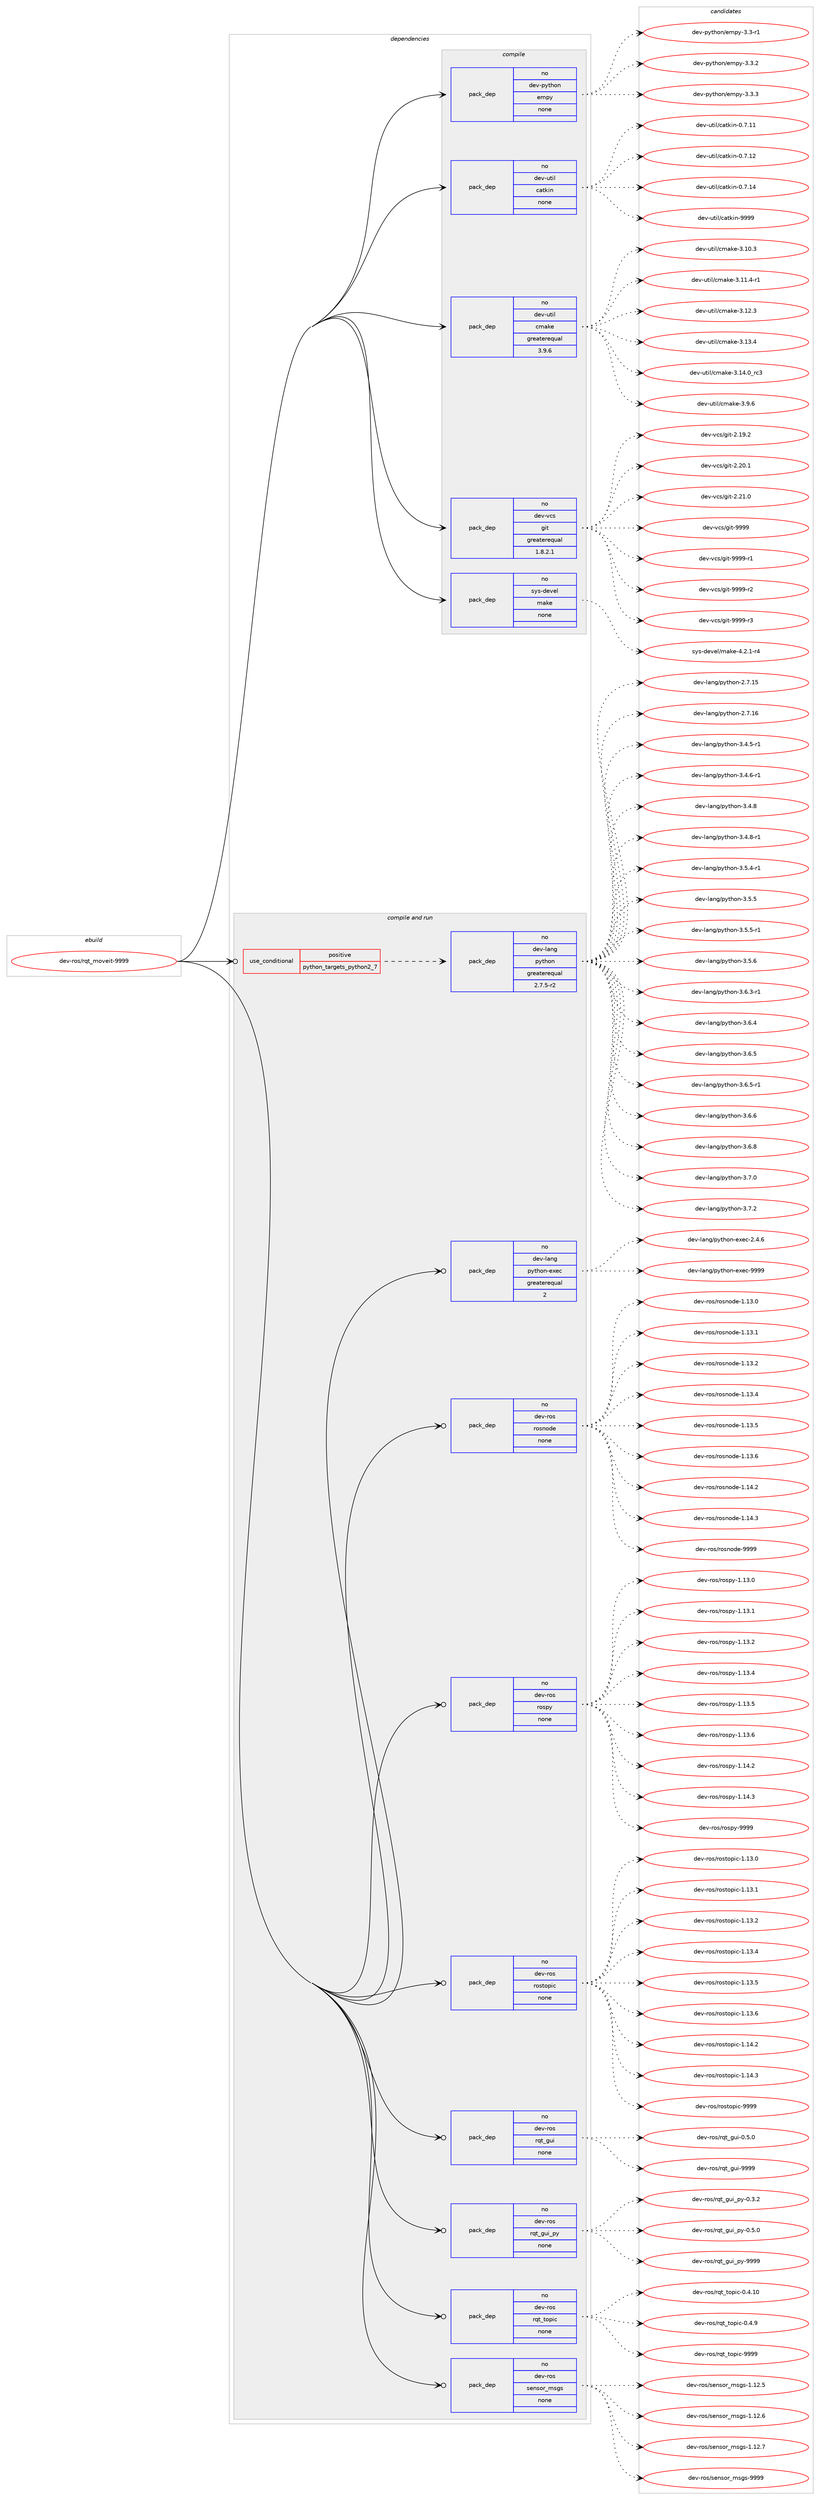 digraph prolog {

# *************
# Graph options
# *************

newrank=true;
concentrate=true;
compound=true;
graph [rankdir=LR,fontname=Helvetica,fontsize=10,ranksep=1.5];#, ranksep=2.5, nodesep=0.2];
edge  [arrowhead=vee];
node  [fontname=Helvetica,fontsize=10];

# **********
# The ebuild
# **********

subgraph cluster_leftcol {
color=gray;
rank=same;
label=<<i>ebuild</i>>;
id [label="dev-ros/rqt_moveit-9999", color=red, width=4, href="../dev-ros/rqt_moveit-9999.svg"];
}

# ****************
# The dependencies
# ****************

subgraph cluster_midcol {
color=gray;
label=<<i>dependencies</i>>;
subgraph cluster_compile {
fillcolor="#eeeeee";
style=filled;
label=<<i>compile</i>>;
subgraph pack1055594 {
dependency1469494 [label=<<TABLE BORDER="0" CELLBORDER="1" CELLSPACING="0" CELLPADDING="4" WIDTH="220"><TR><TD ROWSPAN="6" CELLPADDING="30">pack_dep</TD></TR><TR><TD WIDTH="110">no</TD></TR><TR><TD>dev-python</TD></TR><TR><TD>empy</TD></TR><TR><TD>none</TD></TR><TR><TD></TD></TR></TABLE>>, shape=none, color=blue];
}
id:e -> dependency1469494:w [weight=20,style="solid",arrowhead="vee"];
subgraph pack1055595 {
dependency1469495 [label=<<TABLE BORDER="0" CELLBORDER="1" CELLSPACING="0" CELLPADDING="4" WIDTH="220"><TR><TD ROWSPAN="6" CELLPADDING="30">pack_dep</TD></TR><TR><TD WIDTH="110">no</TD></TR><TR><TD>dev-util</TD></TR><TR><TD>catkin</TD></TR><TR><TD>none</TD></TR><TR><TD></TD></TR></TABLE>>, shape=none, color=blue];
}
id:e -> dependency1469495:w [weight=20,style="solid",arrowhead="vee"];
subgraph pack1055596 {
dependency1469496 [label=<<TABLE BORDER="0" CELLBORDER="1" CELLSPACING="0" CELLPADDING="4" WIDTH="220"><TR><TD ROWSPAN="6" CELLPADDING="30">pack_dep</TD></TR><TR><TD WIDTH="110">no</TD></TR><TR><TD>dev-util</TD></TR><TR><TD>cmake</TD></TR><TR><TD>greaterequal</TD></TR><TR><TD>3.9.6</TD></TR></TABLE>>, shape=none, color=blue];
}
id:e -> dependency1469496:w [weight=20,style="solid",arrowhead="vee"];
subgraph pack1055597 {
dependency1469497 [label=<<TABLE BORDER="0" CELLBORDER="1" CELLSPACING="0" CELLPADDING="4" WIDTH="220"><TR><TD ROWSPAN="6" CELLPADDING="30">pack_dep</TD></TR><TR><TD WIDTH="110">no</TD></TR><TR><TD>dev-vcs</TD></TR><TR><TD>git</TD></TR><TR><TD>greaterequal</TD></TR><TR><TD>1.8.2.1</TD></TR></TABLE>>, shape=none, color=blue];
}
id:e -> dependency1469497:w [weight=20,style="solid",arrowhead="vee"];
subgraph pack1055598 {
dependency1469498 [label=<<TABLE BORDER="0" CELLBORDER="1" CELLSPACING="0" CELLPADDING="4" WIDTH="220"><TR><TD ROWSPAN="6" CELLPADDING="30">pack_dep</TD></TR><TR><TD WIDTH="110">no</TD></TR><TR><TD>sys-devel</TD></TR><TR><TD>make</TD></TR><TR><TD>none</TD></TR><TR><TD></TD></TR></TABLE>>, shape=none, color=blue];
}
id:e -> dependency1469498:w [weight=20,style="solid",arrowhead="vee"];
}
subgraph cluster_compileandrun {
fillcolor="#eeeeee";
style=filled;
label=<<i>compile and run</i>>;
subgraph cond390510 {
dependency1469499 [label=<<TABLE BORDER="0" CELLBORDER="1" CELLSPACING="0" CELLPADDING="4"><TR><TD ROWSPAN="3" CELLPADDING="10">use_conditional</TD></TR><TR><TD>positive</TD></TR><TR><TD>python_targets_python2_7</TD></TR></TABLE>>, shape=none, color=red];
subgraph pack1055599 {
dependency1469500 [label=<<TABLE BORDER="0" CELLBORDER="1" CELLSPACING="0" CELLPADDING="4" WIDTH="220"><TR><TD ROWSPAN="6" CELLPADDING="30">pack_dep</TD></TR><TR><TD WIDTH="110">no</TD></TR><TR><TD>dev-lang</TD></TR><TR><TD>python</TD></TR><TR><TD>greaterequal</TD></TR><TR><TD>2.7.5-r2</TD></TR></TABLE>>, shape=none, color=blue];
}
dependency1469499:e -> dependency1469500:w [weight=20,style="dashed",arrowhead="vee"];
}
id:e -> dependency1469499:w [weight=20,style="solid",arrowhead="odotvee"];
subgraph pack1055600 {
dependency1469501 [label=<<TABLE BORDER="0" CELLBORDER="1" CELLSPACING="0" CELLPADDING="4" WIDTH="220"><TR><TD ROWSPAN="6" CELLPADDING="30">pack_dep</TD></TR><TR><TD WIDTH="110">no</TD></TR><TR><TD>dev-lang</TD></TR><TR><TD>python-exec</TD></TR><TR><TD>greaterequal</TD></TR><TR><TD>2</TD></TR></TABLE>>, shape=none, color=blue];
}
id:e -> dependency1469501:w [weight=20,style="solid",arrowhead="odotvee"];
subgraph pack1055601 {
dependency1469502 [label=<<TABLE BORDER="0" CELLBORDER="1" CELLSPACING="0" CELLPADDING="4" WIDTH="220"><TR><TD ROWSPAN="6" CELLPADDING="30">pack_dep</TD></TR><TR><TD WIDTH="110">no</TD></TR><TR><TD>dev-ros</TD></TR><TR><TD>rosnode</TD></TR><TR><TD>none</TD></TR><TR><TD></TD></TR></TABLE>>, shape=none, color=blue];
}
id:e -> dependency1469502:w [weight=20,style="solid",arrowhead="odotvee"];
subgraph pack1055602 {
dependency1469503 [label=<<TABLE BORDER="0" CELLBORDER="1" CELLSPACING="0" CELLPADDING="4" WIDTH="220"><TR><TD ROWSPAN="6" CELLPADDING="30">pack_dep</TD></TR><TR><TD WIDTH="110">no</TD></TR><TR><TD>dev-ros</TD></TR><TR><TD>rospy</TD></TR><TR><TD>none</TD></TR><TR><TD></TD></TR></TABLE>>, shape=none, color=blue];
}
id:e -> dependency1469503:w [weight=20,style="solid",arrowhead="odotvee"];
subgraph pack1055603 {
dependency1469504 [label=<<TABLE BORDER="0" CELLBORDER="1" CELLSPACING="0" CELLPADDING="4" WIDTH="220"><TR><TD ROWSPAN="6" CELLPADDING="30">pack_dep</TD></TR><TR><TD WIDTH="110">no</TD></TR><TR><TD>dev-ros</TD></TR><TR><TD>rostopic</TD></TR><TR><TD>none</TD></TR><TR><TD></TD></TR></TABLE>>, shape=none, color=blue];
}
id:e -> dependency1469504:w [weight=20,style="solid",arrowhead="odotvee"];
subgraph pack1055604 {
dependency1469505 [label=<<TABLE BORDER="0" CELLBORDER="1" CELLSPACING="0" CELLPADDING="4" WIDTH="220"><TR><TD ROWSPAN="6" CELLPADDING="30">pack_dep</TD></TR><TR><TD WIDTH="110">no</TD></TR><TR><TD>dev-ros</TD></TR><TR><TD>rqt_gui</TD></TR><TR><TD>none</TD></TR><TR><TD></TD></TR></TABLE>>, shape=none, color=blue];
}
id:e -> dependency1469505:w [weight=20,style="solid",arrowhead="odotvee"];
subgraph pack1055605 {
dependency1469506 [label=<<TABLE BORDER="0" CELLBORDER="1" CELLSPACING="0" CELLPADDING="4" WIDTH="220"><TR><TD ROWSPAN="6" CELLPADDING="30">pack_dep</TD></TR><TR><TD WIDTH="110">no</TD></TR><TR><TD>dev-ros</TD></TR><TR><TD>rqt_gui_py</TD></TR><TR><TD>none</TD></TR><TR><TD></TD></TR></TABLE>>, shape=none, color=blue];
}
id:e -> dependency1469506:w [weight=20,style="solid",arrowhead="odotvee"];
subgraph pack1055606 {
dependency1469507 [label=<<TABLE BORDER="0" CELLBORDER="1" CELLSPACING="0" CELLPADDING="4" WIDTH="220"><TR><TD ROWSPAN="6" CELLPADDING="30">pack_dep</TD></TR><TR><TD WIDTH="110">no</TD></TR><TR><TD>dev-ros</TD></TR><TR><TD>rqt_topic</TD></TR><TR><TD>none</TD></TR><TR><TD></TD></TR></TABLE>>, shape=none, color=blue];
}
id:e -> dependency1469507:w [weight=20,style="solid",arrowhead="odotvee"];
subgraph pack1055607 {
dependency1469508 [label=<<TABLE BORDER="0" CELLBORDER="1" CELLSPACING="0" CELLPADDING="4" WIDTH="220"><TR><TD ROWSPAN="6" CELLPADDING="30">pack_dep</TD></TR><TR><TD WIDTH="110">no</TD></TR><TR><TD>dev-ros</TD></TR><TR><TD>sensor_msgs</TD></TR><TR><TD>none</TD></TR><TR><TD></TD></TR></TABLE>>, shape=none, color=blue];
}
id:e -> dependency1469508:w [weight=20,style="solid",arrowhead="odotvee"];
}
subgraph cluster_run {
fillcolor="#eeeeee";
style=filled;
label=<<i>run</i>>;
}
}

# **************
# The candidates
# **************

subgraph cluster_choices {
rank=same;
color=gray;
label=<<i>candidates</i>>;

subgraph choice1055594 {
color=black;
nodesep=1;
choice1001011184511212111610411111047101109112121455146514511449 [label="dev-python/empy-3.3-r1", color=red, width=4,href="../dev-python/empy-3.3-r1.svg"];
choice1001011184511212111610411111047101109112121455146514650 [label="dev-python/empy-3.3.2", color=red, width=4,href="../dev-python/empy-3.3.2.svg"];
choice1001011184511212111610411111047101109112121455146514651 [label="dev-python/empy-3.3.3", color=red, width=4,href="../dev-python/empy-3.3.3.svg"];
dependency1469494:e -> choice1001011184511212111610411111047101109112121455146514511449:w [style=dotted,weight="100"];
dependency1469494:e -> choice1001011184511212111610411111047101109112121455146514650:w [style=dotted,weight="100"];
dependency1469494:e -> choice1001011184511212111610411111047101109112121455146514651:w [style=dotted,weight="100"];
}
subgraph choice1055595 {
color=black;
nodesep=1;
choice1001011184511711610510847999711610710511045484655464949 [label="dev-util/catkin-0.7.11", color=red, width=4,href="../dev-util/catkin-0.7.11.svg"];
choice1001011184511711610510847999711610710511045484655464950 [label="dev-util/catkin-0.7.12", color=red, width=4,href="../dev-util/catkin-0.7.12.svg"];
choice1001011184511711610510847999711610710511045484655464952 [label="dev-util/catkin-0.7.14", color=red, width=4,href="../dev-util/catkin-0.7.14.svg"];
choice100101118451171161051084799971161071051104557575757 [label="dev-util/catkin-9999", color=red, width=4,href="../dev-util/catkin-9999.svg"];
dependency1469495:e -> choice1001011184511711610510847999711610710511045484655464949:w [style=dotted,weight="100"];
dependency1469495:e -> choice1001011184511711610510847999711610710511045484655464950:w [style=dotted,weight="100"];
dependency1469495:e -> choice1001011184511711610510847999711610710511045484655464952:w [style=dotted,weight="100"];
dependency1469495:e -> choice100101118451171161051084799971161071051104557575757:w [style=dotted,weight="100"];
}
subgraph choice1055596 {
color=black;
nodesep=1;
choice1001011184511711610510847991099710710145514649484651 [label="dev-util/cmake-3.10.3", color=red, width=4,href="../dev-util/cmake-3.10.3.svg"];
choice10010111845117116105108479910997107101455146494946524511449 [label="dev-util/cmake-3.11.4-r1", color=red, width=4,href="../dev-util/cmake-3.11.4-r1.svg"];
choice1001011184511711610510847991099710710145514649504651 [label="dev-util/cmake-3.12.3", color=red, width=4,href="../dev-util/cmake-3.12.3.svg"];
choice1001011184511711610510847991099710710145514649514652 [label="dev-util/cmake-3.13.4", color=red, width=4,href="../dev-util/cmake-3.13.4.svg"];
choice1001011184511711610510847991099710710145514649524648951149951 [label="dev-util/cmake-3.14.0_rc3", color=red, width=4,href="../dev-util/cmake-3.14.0_rc3.svg"];
choice10010111845117116105108479910997107101455146574654 [label="dev-util/cmake-3.9.6", color=red, width=4,href="../dev-util/cmake-3.9.6.svg"];
dependency1469496:e -> choice1001011184511711610510847991099710710145514649484651:w [style=dotted,weight="100"];
dependency1469496:e -> choice10010111845117116105108479910997107101455146494946524511449:w [style=dotted,weight="100"];
dependency1469496:e -> choice1001011184511711610510847991099710710145514649504651:w [style=dotted,weight="100"];
dependency1469496:e -> choice1001011184511711610510847991099710710145514649514652:w [style=dotted,weight="100"];
dependency1469496:e -> choice1001011184511711610510847991099710710145514649524648951149951:w [style=dotted,weight="100"];
dependency1469496:e -> choice10010111845117116105108479910997107101455146574654:w [style=dotted,weight="100"];
}
subgraph choice1055597 {
color=black;
nodesep=1;
choice10010111845118991154710310511645504649574650 [label="dev-vcs/git-2.19.2", color=red, width=4,href="../dev-vcs/git-2.19.2.svg"];
choice10010111845118991154710310511645504650484649 [label="dev-vcs/git-2.20.1", color=red, width=4,href="../dev-vcs/git-2.20.1.svg"];
choice10010111845118991154710310511645504650494648 [label="dev-vcs/git-2.21.0", color=red, width=4,href="../dev-vcs/git-2.21.0.svg"];
choice1001011184511899115471031051164557575757 [label="dev-vcs/git-9999", color=red, width=4,href="../dev-vcs/git-9999.svg"];
choice10010111845118991154710310511645575757574511449 [label="dev-vcs/git-9999-r1", color=red, width=4,href="../dev-vcs/git-9999-r1.svg"];
choice10010111845118991154710310511645575757574511450 [label="dev-vcs/git-9999-r2", color=red, width=4,href="../dev-vcs/git-9999-r2.svg"];
choice10010111845118991154710310511645575757574511451 [label="dev-vcs/git-9999-r3", color=red, width=4,href="../dev-vcs/git-9999-r3.svg"];
dependency1469497:e -> choice10010111845118991154710310511645504649574650:w [style=dotted,weight="100"];
dependency1469497:e -> choice10010111845118991154710310511645504650484649:w [style=dotted,weight="100"];
dependency1469497:e -> choice10010111845118991154710310511645504650494648:w [style=dotted,weight="100"];
dependency1469497:e -> choice1001011184511899115471031051164557575757:w [style=dotted,weight="100"];
dependency1469497:e -> choice10010111845118991154710310511645575757574511449:w [style=dotted,weight="100"];
dependency1469497:e -> choice10010111845118991154710310511645575757574511450:w [style=dotted,weight="100"];
dependency1469497:e -> choice10010111845118991154710310511645575757574511451:w [style=dotted,weight="100"];
}
subgraph choice1055598 {
color=black;
nodesep=1;
choice1151211154510010111810110847109971071014552465046494511452 [label="sys-devel/make-4.2.1-r4", color=red, width=4,href="../sys-devel/make-4.2.1-r4.svg"];
dependency1469498:e -> choice1151211154510010111810110847109971071014552465046494511452:w [style=dotted,weight="100"];
}
subgraph choice1055599 {
color=black;
nodesep=1;
choice10010111845108971101034711212111610411111045504655464953 [label="dev-lang/python-2.7.15", color=red, width=4,href="../dev-lang/python-2.7.15.svg"];
choice10010111845108971101034711212111610411111045504655464954 [label="dev-lang/python-2.7.16", color=red, width=4,href="../dev-lang/python-2.7.16.svg"];
choice1001011184510897110103471121211161041111104551465246534511449 [label="dev-lang/python-3.4.5-r1", color=red, width=4,href="../dev-lang/python-3.4.5-r1.svg"];
choice1001011184510897110103471121211161041111104551465246544511449 [label="dev-lang/python-3.4.6-r1", color=red, width=4,href="../dev-lang/python-3.4.6-r1.svg"];
choice100101118451089711010347112121116104111110455146524656 [label="dev-lang/python-3.4.8", color=red, width=4,href="../dev-lang/python-3.4.8.svg"];
choice1001011184510897110103471121211161041111104551465246564511449 [label="dev-lang/python-3.4.8-r1", color=red, width=4,href="../dev-lang/python-3.4.8-r1.svg"];
choice1001011184510897110103471121211161041111104551465346524511449 [label="dev-lang/python-3.5.4-r1", color=red, width=4,href="../dev-lang/python-3.5.4-r1.svg"];
choice100101118451089711010347112121116104111110455146534653 [label="dev-lang/python-3.5.5", color=red, width=4,href="../dev-lang/python-3.5.5.svg"];
choice1001011184510897110103471121211161041111104551465346534511449 [label="dev-lang/python-3.5.5-r1", color=red, width=4,href="../dev-lang/python-3.5.5-r1.svg"];
choice100101118451089711010347112121116104111110455146534654 [label="dev-lang/python-3.5.6", color=red, width=4,href="../dev-lang/python-3.5.6.svg"];
choice1001011184510897110103471121211161041111104551465446514511449 [label="dev-lang/python-3.6.3-r1", color=red, width=4,href="../dev-lang/python-3.6.3-r1.svg"];
choice100101118451089711010347112121116104111110455146544652 [label="dev-lang/python-3.6.4", color=red, width=4,href="../dev-lang/python-3.6.4.svg"];
choice100101118451089711010347112121116104111110455146544653 [label="dev-lang/python-3.6.5", color=red, width=4,href="../dev-lang/python-3.6.5.svg"];
choice1001011184510897110103471121211161041111104551465446534511449 [label="dev-lang/python-3.6.5-r1", color=red, width=4,href="../dev-lang/python-3.6.5-r1.svg"];
choice100101118451089711010347112121116104111110455146544654 [label="dev-lang/python-3.6.6", color=red, width=4,href="../dev-lang/python-3.6.6.svg"];
choice100101118451089711010347112121116104111110455146544656 [label="dev-lang/python-3.6.8", color=red, width=4,href="../dev-lang/python-3.6.8.svg"];
choice100101118451089711010347112121116104111110455146554648 [label="dev-lang/python-3.7.0", color=red, width=4,href="../dev-lang/python-3.7.0.svg"];
choice100101118451089711010347112121116104111110455146554650 [label="dev-lang/python-3.7.2", color=red, width=4,href="../dev-lang/python-3.7.2.svg"];
dependency1469500:e -> choice10010111845108971101034711212111610411111045504655464953:w [style=dotted,weight="100"];
dependency1469500:e -> choice10010111845108971101034711212111610411111045504655464954:w [style=dotted,weight="100"];
dependency1469500:e -> choice1001011184510897110103471121211161041111104551465246534511449:w [style=dotted,weight="100"];
dependency1469500:e -> choice1001011184510897110103471121211161041111104551465246544511449:w [style=dotted,weight="100"];
dependency1469500:e -> choice100101118451089711010347112121116104111110455146524656:w [style=dotted,weight="100"];
dependency1469500:e -> choice1001011184510897110103471121211161041111104551465246564511449:w [style=dotted,weight="100"];
dependency1469500:e -> choice1001011184510897110103471121211161041111104551465346524511449:w [style=dotted,weight="100"];
dependency1469500:e -> choice100101118451089711010347112121116104111110455146534653:w [style=dotted,weight="100"];
dependency1469500:e -> choice1001011184510897110103471121211161041111104551465346534511449:w [style=dotted,weight="100"];
dependency1469500:e -> choice100101118451089711010347112121116104111110455146534654:w [style=dotted,weight="100"];
dependency1469500:e -> choice1001011184510897110103471121211161041111104551465446514511449:w [style=dotted,weight="100"];
dependency1469500:e -> choice100101118451089711010347112121116104111110455146544652:w [style=dotted,weight="100"];
dependency1469500:e -> choice100101118451089711010347112121116104111110455146544653:w [style=dotted,weight="100"];
dependency1469500:e -> choice1001011184510897110103471121211161041111104551465446534511449:w [style=dotted,weight="100"];
dependency1469500:e -> choice100101118451089711010347112121116104111110455146544654:w [style=dotted,weight="100"];
dependency1469500:e -> choice100101118451089711010347112121116104111110455146544656:w [style=dotted,weight="100"];
dependency1469500:e -> choice100101118451089711010347112121116104111110455146554648:w [style=dotted,weight="100"];
dependency1469500:e -> choice100101118451089711010347112121116104111110455146554650:w [style=dotted,weight="100"];
}
subgraph choice1055600 {
color=black;
nodesep=1;
choice1001011184510897110103471121211161041111104510112010199455046524654 [label="dev-lang/python-exec-2.4.6", color=red, width=4,href="../dev-lang/python-exec-2.4.6.svg"];
choice10010111845108971101034711212111610411111045101120101994557575757 [label="dev-lang/python-exec-9999", color=red, width=4,href="../dev-lang/python-exec-9999.svg"];
dependency1469501:e -> choice1001011184510897110103471121211161041111104510112010199455046524654:w [style=dotted,weight="100"];
dependency1469501:e -> choice10010111845108971101034711212111610411111045101120101994557575757:w [style=dotted,weight="100"];
}
subgraph choice1055601 {
color=black;
nodesep=1;
choice100101118451141111154711411111511011110010145494649514648 [label="dev-ros/rosnode-1.13.0", color=red, width=4,href="../dev-ros/rosnode-1.13.0.svg"];
choice100101118451141111154711411111511011110010145494649514649 [label="dev-ros/rosnode-1.13.1", color=red, width=4,href="../dev-ros/rosnode-1.13.1.svg"];
choice100101118451141111154711411111511011110010145494649514650 [label="dev-ros/rosnode-1.13.2", color=red, width=4,href="../dev-ros/rosnode-1.13.2.svg"];
choice100101118451141111154711411111511011110010145494649514652 [label="dev-ros/rosnode-1.13.4", color=red, width=4,href="../dev-ros/rosnode-1.13.4.svg"];
choice100101118451141111154711411111511011110010145494649514653 [label="dev-ros/rosnode-1.13.5", color=red, width=4,href="../dev-ros/rosnode-1.13.5.svg"];
choice100101118451141111154711411111511011110010145494649514654 [label="dev-ros/rosnode-1.13.6", color=red, width=4,href="../dev-ros/rosnode-1.13.6.svg"];
choice100101118451141111154711411111511011110010145494649524650 [label="dev-ros/rosnode-1.14.2", color=red, width=4,href="../dev-ros/rosnode-1.14.2.svg"];
choice100101118451141111154711411111511011110010145494649524651 [label="dev-ros/rosnode-1.14.3", color=red, width=4,href="../dev-ros/rosnode-1.14.3.svg"];
choice10010111845114111115471141111151101111001014557575757 [label="dev-ros/rosnode-9999", color=red, width=4,href="../dev-ros/rosnode-9999.svg"];
dependency1469502:e -> choice100101118451141111154711411111511011110010145494649514648:w [style=dotted,weight="100"];
dependency1469502:e -> choice100101118451141111154711411111511011110010145494649514649:w [style=dotted,weight="100"];
dependency1469502:e -> choice100101118451141111154711411111511011110010145494649514650:w [style=dotted,weight="100"];
dependency1469502:e -> choice100101118451141111154711411111511011110010145494649514652:w [style=dotted,weight="100"];
dependency1469502:e -> choice100101118451141111154711411111511011110010145494649514653:w [style=dotted,weight="100"];
dependency1469502:e -> choice100101118451141111154711411111511011110010145494649514654:w [style=dotted,weight="100"];
dependency1469502:e -> choice100101118451141111154711411111511011110010145494649524650:w [style=dotted,weight="100"];
dependency1469502:e -> choice100101118451141111154711411111511011110010145494649524651:w [style=dotted,weight="100"];
dependency1469502:e -> choice10010111845114111115471141111151101111001014557575757:w [style=dotted,weight="100"];
}
subgraph choice1055602 {
color=black;
nodesep=1;
choice100101118451141111154711411111511212145494649514648 [label="dev-ros/rospy-1.13.0", color=red, width=4,href="../dev-ros/rospy-1.13.0.svg"];
choice100101118451141111154711411111511212145494649514649 [label="dev-ros/rospy-1.13.1", color=red, width=4,href="../dev-ros/rospy-1.13.1.svg"];
choice100101118451141111154711411111511212145494649514650 [label="dev-ros/rospy-1.13.2", color=red, width=4,href="../dev-ros/rospy-1.13.2.svg"];
choice100101118451141111154711411111511212145494649514652 [label="dev-ros/rospy-1.13.4", color=red, width=4,href="../dev-ros/rospy-1.13.4.svg"];
choice100101118451141111154711411111511212145494649514653 [label="dev-ros/rospy-1.13.5", color=red, width=4,href="../dev-ros/rospy-1.13.5.svg"];
choice100101118451141111154711411111511212145494649514654 [label="dev-ros/rospy-1.13.6", color=red, width=4,href="../dev-ros/rospy-1.13.6.svg"];
choice100101118451141111154711411111511212145494649524650 [label="dev-ros/rospy-1.14.2", color=red, width=4,href="../dev-ros/rospy-1.14.2.svg"];
choice100101118451141111154711411111511212145494649524651 [label="dev-ros/rospy-1.14.3", color=red, width=4,href="../dev-ros/rospy-1.14.3.svg"];
choice10010111845114111115471141111151121214557575757 [label="dev-ros/rospy-9999", color=red, width=4,href="../dev-ros/rospy-9999.svg"];
dependency1469503:e -> choice100101118451141111154711411111511212145494649514648:w [style=dotted,weight="100"];
dependency1469503:e -> choice100101118451141111154711411111511212145494649514649:w [style=dotted,weight="100"];
dependency1469503:e -> choice100101118451141111154711411111511212145494649514650:w [style=dotted,weight="100"];
dependency1469503:e -> choice100101118451141111154711411111511212145494649514652:w [style=dotted,weight="100"];
dependency1469503:e -> choice100101118451141111154711411111511212145494649514653:w [style=dotted,weight="100"];
dependency1469503:e -> choice100101118451141111154711411111511212145494649514654:w [style=dotted,weight="100"];
dependency1469503:e -> choice100101118451141111154711411111511212145494649524650:w [style=dotted,weight="100"];
dependency1469503:e -> choice100101118451141111154711411111511212145494649524651:w [style=dotted,weight="100"];
dependency1469503:e -> choice10010111845114111115471141111151121214557575757:w [style=dotted,weight="100"];
}
subgraph choice1055603 {
color=black;
nodesep=1;
choice10010111845114111115471141111151161111121059945494649514648 [label="dev-ros/rostopic-1.13.0", color=red, width=4,href="../dev-ros/rostopic-1.13.0.svg"];
choice10010111845114111115471141111151161111121059945494649514649 [label="dev-ros/rostopic-1.13.1", color=red, width=4,href="../dev-ros/rostopic-1.13.1.svg"];
choice10010111845114111115471141111151161111121059945494649514650 [label="dev-ros/rostopic-1.13.2", color=red, width=4,href="../dev-ros/rostopic-1.13.2.svg"];
choice10010111845114111115471141111151161111121059945494649514652 [label="dev-ros/rostopic-1.13.4", color=red, width=4,href="../dev-ros/rostopic-1.13.4.svg"];
choice10010111845114111115471141111151161111121059945494649514653 [label="dev-ros/rostopic-1.13.5", color=red, width=4,href="../dev-ros/rostopic-1.13.5.svg"];
choice10010111845114111115471141111151161111121059945494649514654 [label="dev-ros/rostopic-1.13.6", color=red, width=4,href="../dev-ros/rostopic-1.13.6.svg"];
choice10010111845114111115471141111151161111121059945494649524650 [label="dev-ros/rostopic-1.14.2", color=red, width=4,href="../dev-ros/rostopic-1.14.2.svg"];
choice10010111845114111115471141111151161111121059945494649524651 [label="dev-ros/rostopic-1.14.3", color=red, width=4,href="../dev-ros/rostopic-1.14.3.svg"];
choice1001011184511411111547114111115116111112105994557575757 [label="dev-ros/rostopic-9999", color=red, width=4,href="../dev-ros/rostopic-9999.svg"];
dependency1469504:e -> choice10010111845114111115471141111151161111121059945494649514648:w [style=dotted,weight="100"];
dependency1469504:e -> choice10010111845114111115471141111151161111121059945494649514649:w [style=dotted,weight="100"];
dependency1469504:e -> choice10010111845114111115471141111151161111121059945494649514650:w [style=dotted,weight="100"];
dependency1469504:e -> choice10010111845114111115471141111151161111121059945494649514652:w [style=dotted,weight="100"];
dependency1469504:e -> choice10010111845114111115471141111151161111121059945494649514653:w [style=dotted,weight="100"];
dependency1469504:e -> choice10010111845114111115471141111151161111121059945494649514654:w [style=dotted,weight="100"];
dependency1469504:e -> choice10010111845114111115471141111151161111121059945494649524650:w [style=dotted,weight="100"];
dependency1469504:e -> choice10010111845114111115471141111151161111121059945494649524651:w [style=dotted,weight="100"];
dependency1469504:e -> choice1001011184511411111547114111115116111112105994557575757:w [style=dotted,weight="100"];
}
subgraph choice1055604 {
color=black;
nodesep=1;
choice100101118451141111154711411311695103117105454846534648 [label="dev-ros/rqt_gui-0.5.0", color=red, width=4,href="../dev-ros/rqt_gui-0.5.0.svg"];
choice1001011184511411111547114113116951031171054557575757 [label="dev-ros/rqt_gui-9999", color=red, width=4,href="../dev-ros/rqt_gui-9999.svg"];
dependency1469505:e -> choice100101118451141111154711411311695103117105454846534648:w [style=dotted,weight="100"];
dependency1469505:e -> choice1001011184511411111547114113116951031171054557575757:w [style=dotted,weight="100"];
}
subgraph choice1055605 {
color=black;
nodesep=1;
choice10010111845114111115471141131169510311710595112121454846514650 [label="dev-ros/rqt_gui_py-0.3.2", color=red, width=4,href="../dev-ros/rqt_gui_py-0.3.2.svg"];
choice10010111845114111115471141131169510311710595112121454846534648 [label="dev-ros/rqt_gui_py-0.5.0", color=red, width=4,href="../dev-ros/rqt_gui_py-0.5.0.svg"];
choice100101118451141111154711411311695103117105951121214557575757 [label="dev-ros/rqt_gui_py-9999", color=red, width=4,href="../dev-ros/rqt_gui_py-9999.svg"];
dependency1469506:e -> choice10010111845114111115471141131169510311710595112121454846514650:w [style=dotted,weight="100"];
dependency1469506:e -> choice10010111845114111115471141131169510311710595112121454846534648:w [style=dotted,weight="100"];
dependency1469506:e -> choice100101118451141111154711411311695103117105951121214557575757:w [style=dotted,weight="100"];
}
subgraph choice1055606 {
color=black;
nodesep=1;
choice1001011184511411111547114113116951161111121059945484652464948 [label="dev-ros/rqt_topic-0.4.10", color=red, width=4,href="../dev-ros/rqt_topic-0.4.10.svg"];
choice10010111845114111115471141131169511611111210599454846524657 [label="dev-ros/rqt_topic-0.4.9", color=red, width=4,href="../dev-ros/rqt_topic-0.4.9.svg"];
choice100101118451141111154711411311695116111112105994557575757 [label="dev-ros/rqt_topic-9999", color=red, width=4,href="../dev-ros/rqt_topic-9999.svg"];
dependency1469507:e -> choice1001011184511411111547114113116951161111121059945484652464948:w [style=dotted,weight="100"];
dependency1469507:e -> choice10010111845114111115471141131169511611111210599454846524657:w [style=dotted,weight="100"];
dependency1469507:e -> choice100101118451141111154711411311695116111112105994557575757:w [style=dotted,weight="100"];
}
subgraph choice1055607 {
color=black;
nodesep=1;
choice10010111845114111115471151011101151111149510911510311545494649504653 [label="dev-ros/sensor_msgs-1.12.5", color=red, width=4,href="../dev-ros/sensor_msgs-1.12.5.svg"];
choice10010111845114111115471151011101151111149510911510311545494649504654 [label="dev-ros/sensor_msgs-1.12.6", color=red, width=4,href="../dev-ros/sensor_msgs-1.12.6.svg"];
choice10010111845114111115471151011101151111149510911510311545494649504655 [label="dev-ros/sensor_msgs-1.12.7", color=red, width=4,href="../dev-ros/sensor_msgs-1.12.7.svg"];
choice1001011184511411111547115101110115111114951091151031154557575757 [label="dev-ros/sensor_msgs-9999", color=red, width=4,href="../dev-ros/sensor_msgs-9999.svg"];
dependency1469508:e -> choice10010111845114111115471151011101151111149510911510311545494649504653:w [style=dotted,weight="100"];
dependency1469508:e -> choice10010111845114111115471151011101151111149510911510311545494649504654:w [style=dotted,weight="100"];
dependency1469508:e -> choice10010111845114111115471151011101151111149510911510311545494649504655:w [style=dotted,weight="100"];
dependency1469508:e -> choice1001011184511411111547115101110115111114951091151031154557575757:w [style=dotted,weight="100"];
}
}

}
